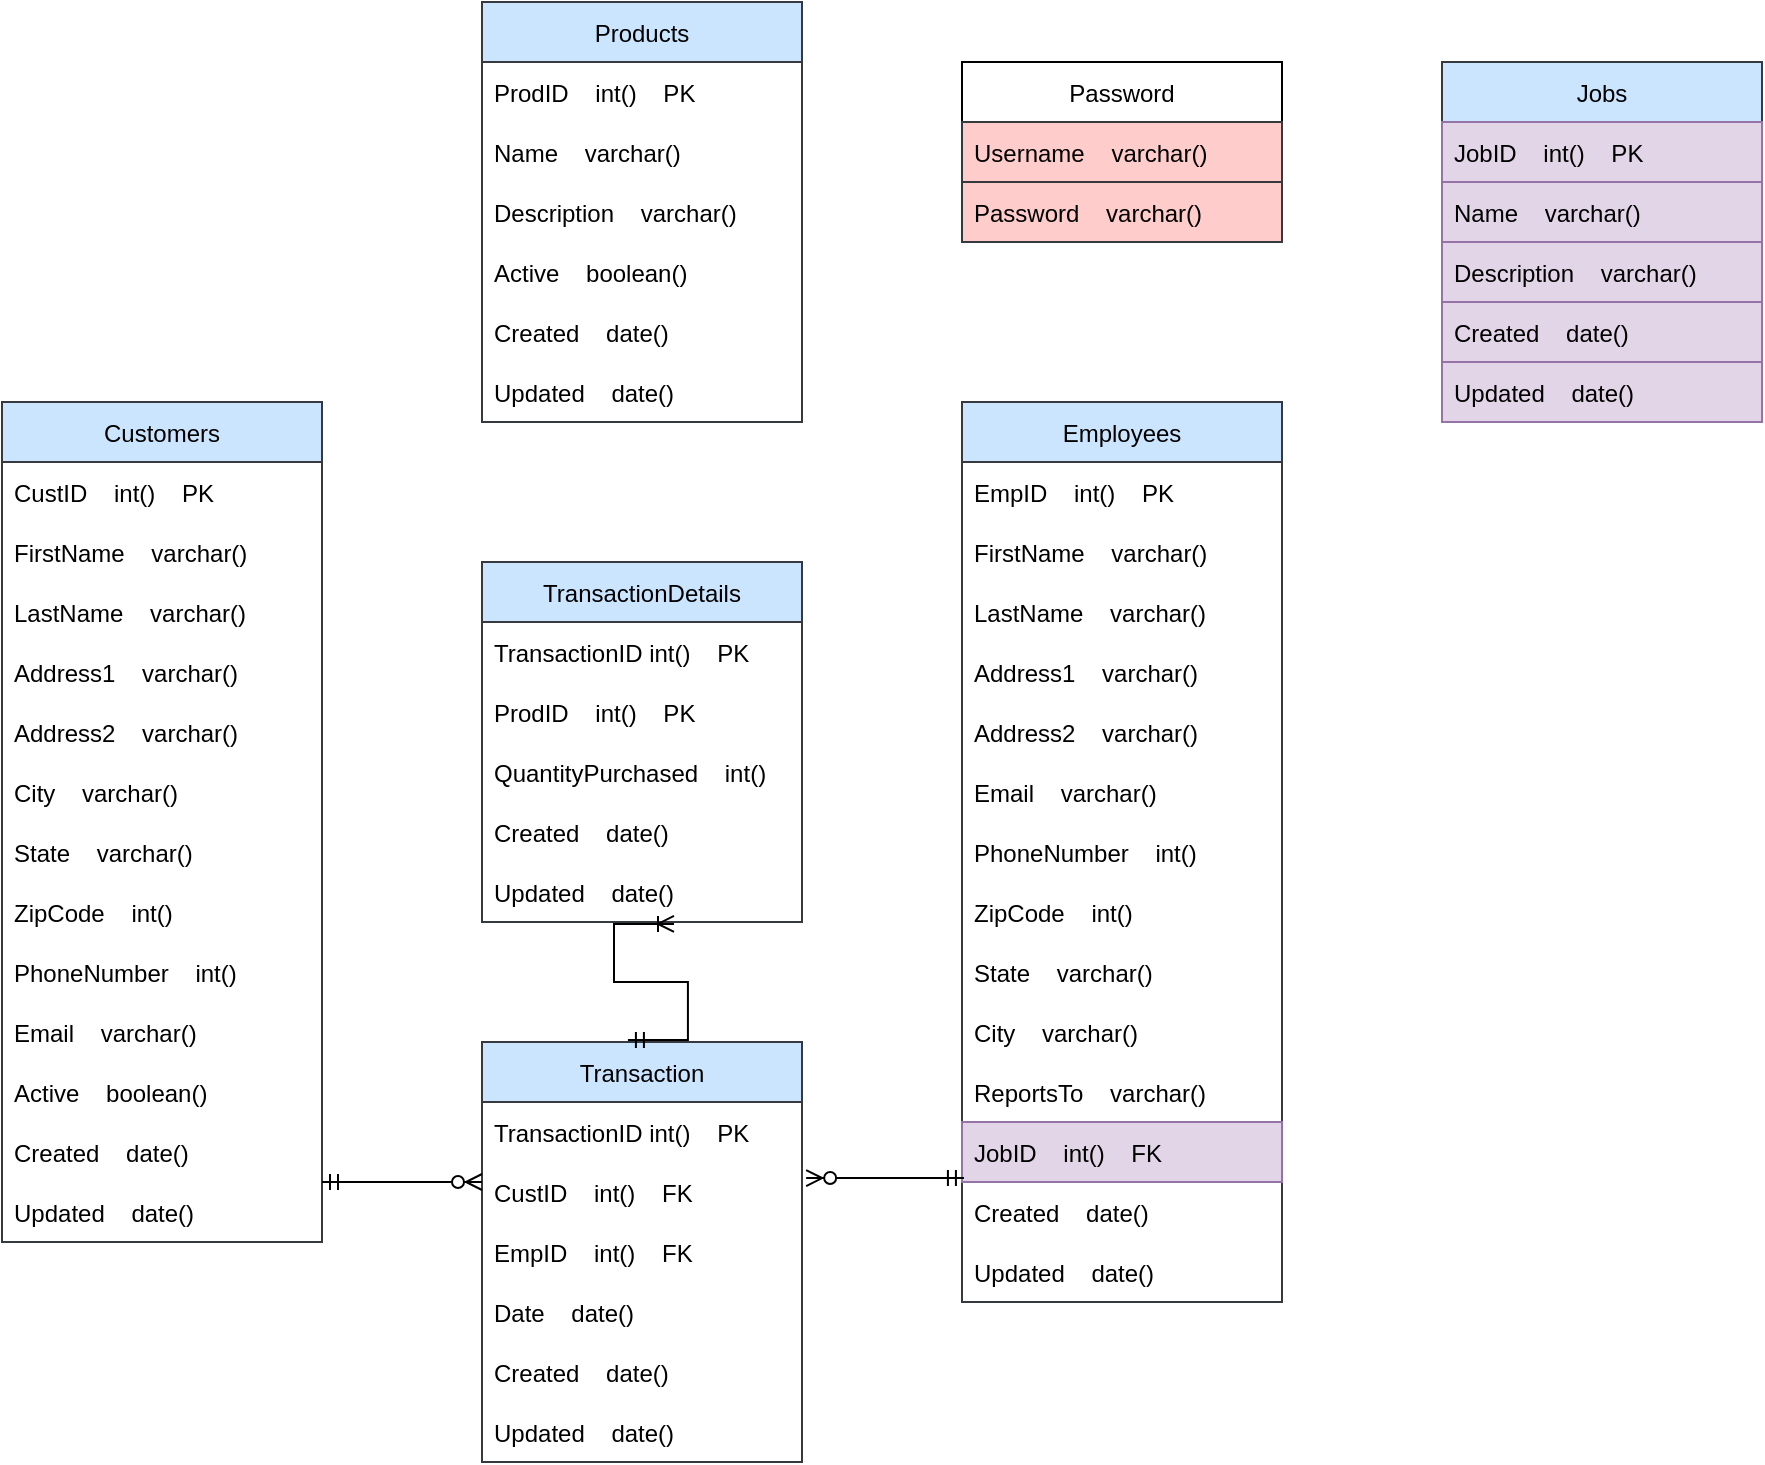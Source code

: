 <mxfile version="16.5.6" type="device"><diagram id="rMlZ7_zy6GZIsOg2Y4uC" name="Page-1"><mxGraphModel dx="806" dy="490" grid="1" gridSize="10" guides="1" tooltips="1" connect="1" arrows="1" fold="1" page="1" pageScale="1" pageWidth="850" pageHeight="1100" math="0" shadow="0"><root><mxCell id="0"/><mxCell id="1" parent="0"/><mxCell id="APjwMLMhHJ9pY5UR6AVc-1" value="Customers" style="swimlane;fontStyle=0;childLayout=stackLayout;horizontal=1;startSize=30;horizontalStack=0;resizeParent=1;resizeParentMax=0;resizeLast=0;collapsible=1;marginBottom=0;fillColor=#cce5ff;strokeColor=#36393d;" parent="1" vertex="1"><mxGeometry x="40" y="240" width="160" height="420" as="geometry"><mxRectangle x="340" y="190" width="90" height="30" as="alternateBounds"/></mxGeometry></mxCell><mxCell id="APjwMLMhHJ9pY5UR6AVc-2" value="CustID    int()    PK" style="text;strokeColor=none;fillColor=none;align=left;verticalAlign=middle;spacingLeft=4;spacingRight=4;overflow=hidden;points=[[0,0.5],[1,0.5]];portConstraint=eastwest;rotatable=0;" parent="APjwMLMhHJ9pY5UR6AVc-1" vertex="1"><mxGeometry y="30" width="160" height="30" as="geometry"/></mxCell><mxCell id="APjwMLMhHJ9pY5UR6AVc-3" value="FirstName    varchar()" style="text;strokeColor=none;fillColor=none;align=left;verticalAlign=middle;spacingLeft=4;spacingRight=4;overflow=hidden;points=[[0,0.5],[1,0.5]];portConstraint=eastwest;rotatable=0;" parent="APjwMLMhHJ9pY5UR6AVc-1" vertex="1"><mxGeometry y="60" width="160" height="30" as="geometry"/></mxCell><mxCell id="APjwMLMhHJ9pY5UR6AVc-4" value="LastName    varchar()" style="text;strokeColor=none;fillColor=none;align=left;verticalAlign=middle;spacingLeft=4;spacingRight=4;overflow=hidden;points=[[0,0.5],[1,0.5]];portConstraint=eastwest;rotatable=0;" parent="APjwMLMhHJ9pY5UR6AVc-1" vertex="1"><mxGeometry y="90" width="160" height="30" as="geometry"/></mxCell><mxCell id="APjwMLMhHJ9pY5UR6AVc-5" value="Address1    varchar()" style="text;strokeColor=none;fillColor=none;align=left;verticalAlign=middle;spacingLeft=4;spacingRight=4;overflow=hidden;points=[[0,0.5],[1,0.5]];portConstraint=eastwest;rotatable=0;" parent="APjwMLMhHJ9pY5UR6AVc-1" vertex="1"><mxGeometry y="120" width="160" height="30" as="geometry"/></mxCell><mxCell id="APjwMLMhHJ9pY5UR6AVc-58" value="Address2    varchar()" style="text;strokeColor=none;fillColor=none;align=left;verticalAlign=middle;spacingLeft=4;spacingRight=4;overflow=hidden;points=[[0,0.5],[1,0.5]];portConstraint=eastwest;rotatable=0;" parent="APjwMLMhHJ9pY5UR6AVc-1" vertex="1"><mxGeometry y="150" width="160" height="30" as="geometry"/></mxCell><mxCell id="APjwMLMhHJ9pY5UR6AVc-57" value="City    varchar()" style="text;strokeColor=none;fillColor=none;align=left;verticalAlign=middle;spacingLeft=4;spacingRight=4;overflow=hidden;points=[[0,0.5],[1,0.5]];portConstraint=eastwest;rotatable=0;" parent="APjwMLMhHJ9pY5UR6AVc-1" vertex="1"><mxGeometry y="180" width="160" height="30" as="geometry"/></mxCell><mxCell id="APjwMLMhHJ9pY5UR6AVc-56" value="State    varchar()" style="text;strokeColor=none;fillColor=none;align=left;verticalAlign=middle;spacingLeft=4;spacingRight=4;overflow=hidden;points=[[0,0.5],[1,0.5]];portConstraint=eastwest;rotatable=0;" parent="APjwMLMhHJ9pY5UR6AVc-1" vertex="1"><mxGeometry y="210" width="160" height="30" as="geometry"/></mxCell><mxCell id="APjwMLMhHJ9pY5UR6AVc-55" value="ZipCode    int()" style="text;strokeColor=none;fillColor=none;align=left;verticalAlign=middle;spacingLeft=4;spacingRight=4;overflow=hidden;points=[[0,0.5],[1,0.5]];portConstraint=eastwest;rotatable=0;" parent="APjwMLMhHJ9pY5UR6AVc-1" vertex="1"><mxGeometry y="240" width="160" height="30" as="geometry"/></mxCell><mxCell id="APjwMLMhHJ9pY5UR6AVc-7" value="PhoneNumber    int()" style="text;strokeColor=none;fillColor=none;align=left;verticalAlign=middle;spacingLeft=4;spacingRight=4;overflow=hidden;points=[[0,0.5],[1,0.5]];portConstraint=eastwest;rotatable=0;" parent="APjwMLMhHJ9pY5UR6AVc-1" vertex="1"><mxGeometry y="270" width="160" height="30" as="geometry"/></mxCell><mxCell id="APjwMLMhHJ9pY5UR6AVc-26" value="Email    varchar()" style="text;strokeColor=none;fillColor=none;align=left;verticalAlign=middle;spacingLeft=4;spacingRight=4;overflow=hidden;points=[[0,0.5],[1,0.5]];portConstraint=eastwest;rotatable=0;" parent="APjwMLMhHJ9pY5UR6AVc-1" vertex="1"><mxGeometry y="300" width="160" height="30" as="geometry"/></mxCell><mxCell id="APjwMLMhHJ9pY5UR6AVc-68" value="Active    boolean()" style="text;strokeColor=none;fillColor=none;align=left;verticalAlign=middle;spacingLeft=4;spacingRight=4;overflow=hidden;points=[[0,0.5],[1,0.5]];portConstraint=eastwest;rotatable=0;" parent="APjwMLMhHJ9pY5UR6AVc-1" vertex="1"><mxGeometry y="330" width="160" height="30" as="geometry"/></mxCell><mxCell id="APjwMLMhHJ9pY5UR6AVc-21" value="Created    date()" style="text;strokeColor=none;fillColor=none;align=left;verticalAlign=middle;spacingLeft=4;spacingRight=4;overflow=hidden;points=[[0,0.5],[1,0.5]];portConstraint=eastwest;rotatable=0;" parent="APjwMLMhHJ9pY5UR6AVc-1" vertex="1"><mxGeometry y="360" width="160" height="30" as="geometry"/></mxCell><mxCell id="APjwMLMhHJ9pY5UR6AVc-20" value="Updated    date()" style="text;strokeColor=none;fillColor=none;align=left;verticalAlign=middle;spacingLeft=4;spacingRight=4;overflow=hidden;points=[[0,0.5],[1,0.5]];portConstraint=eastwest;rotatable=0;" parent="APjwMLMhHJ9pY5UR6AVc-1" vertex="1"><mxGeometry y="390" width="160" height="30" as="geometry"/></mxCell><mxCell id="APjwMLMhHJ9pY5UR6AVc-8" value="Employees" style="swimlane;fontStyle=0;childLayout=stackLayout;horizontal=1;startSize=30;horizontalStack=0;resizeParent=1;resizeParentMax=0;resizeLast=0;collapsible=1;marginBottom=0;fillColor=#cce5ff;strokeColor=#36393d;" parent="1" vertex="1"><mxGeometry x="520" y="240" width="160" height="450" as="geometry"/></mxCell><mxCell id="APjwMLMhHJ9pY5UR6AVc-9" value="EmpID    int()    PK" style="text;strokeColor=none;fillColor=none;align=left;verticalAlign=middle;spacingLeft=4;spacingRight=4;overflow=hidden;points=[[0,0.5],[1,0.5]];portConstraint=eastwest;rotatable=0;" parent="APjwMLMhHJ9pY5UR6AVc-8" vertex="1"><mxGeometry y="30" width="160" height="30" as="geometry"/></mxCell><mxCell id="APjwMLMhHJ9pY5UR6AVc-59" value="FirstName    varchar()" style="text;strokeColor=none;fillColor=none;align=left;verticalAlign=middle;spacingLeft=4;spacingRight=4;overflow=hidden;points=[[0,0.5],[1,0.5]];portConstraint=eastwest;rotatable=0;" parent="APjwMLMhHJ9pY5UR6AVc-8" vertex="1"><mxGeometry y="60" width="160" height="30" as="geometry"/></mxCell><mxCell id="APjwMLMhHJ9pY5UR6AVc-60" value="LastName    varchar()" style="text;strokeColor=none;fillColor=none;align=left;verticalAlign=middle;spacingLeft=4;spacingRight=4;overflow=hidden;points=[[0,0.5],[1,0.5]];portConstraint=eastwest;rotatable=0;" parent="APjwMLMhHJ9pY5UR6AVc-8" vertex="1"><mxGeometry y="90" width="160" height="30" as="geometry"/></mxCell><mxCell id="APjwMLMhHJ9pY5UR6AVc-61" value="Address1    varchar()" style="text;strokeColor=none;fillColor=none;align=left;verticalAlign=middle;spacingLeft=4;spacingRight=4;overflow=hidden;points=[[0,0.5],[1,0.5]];portConstraint=eastwest;rotatable=0;" parent="APjwMLMhHJ9pY5UR6AVc-8" vertex="1"><mxGeometry y="120" width="160" height="30" as="geometry"/></mxCell><mxCell id="APjwMLMhHJ9pY5UR6AVc-62" value="Address2    varchar()" style="text;strokeColor=none;fillColor=none;align=left;verticalAlign=middle;spacingLeft=4;spacingRight=4;overflow=hidden;points=[[0,0.5],[1,0.5]];portConstraint=eastwest;rotatable=0;" parent="APjwMLMhHJ9pY5UR6AVc-8" vertex="1"><mxGeometry y="150" width="160" height="30" as="geometry"/></mxCell><mxCell id="APjwMLMhHJ9pY5UR6AVc-67" value="Email    varchar()" style="text;strokeColor=none;fillColor=none;align=left;verticalAlign=middle;spacingLeft=4;spacingRight=4;overflow=hidden;points=[[0,0.5],[1,0.5]];portConstraint=eastwest;rotatable=0;" parent="APjwMLMhHJ9pY5UR6AVc-8" vertex="1"><mxGeometry y="180" width="160" height="30" as="geometry"/></mxCell><mxCell id="APjwMLMhHJ9pY5UR6AVc-66" value="PhoneNumber    int()" style="text;strokeColor=none;fillColor=none;align=left;verticalAlign=middle;spacingLeft=4;spacingRight=4;overflow=hidden;points=[[0,0.5],[1,0.5]];portConstraint=eastwest;rotatable=0;" parent="APjwMLMhHJ9pY5UR6AVc-8" vertex="1"><mxGeometry y="210" width="160" height="30" as="geometry"/></mxCell><mxCell id="APjwMLMhHJ9pY5UR6AVc-65" value="ZipCode    int()" style="text;strokeColor=none;fillColor=none;align=left;verticalAlign=middle;spacingLeft=4;spacingRight=4;overflow=hidden;points=[[0,0.5],[1,0.5]];portConstraint=eastwest;rotatable=0;" parent="APjwMLMhHJ9pY5UR6AVc-8" vertex="1"><mxGeometry y="240" width="160" height="30" as="geometry"/></mxCell><mxCell id="APjwMLMhHJ9pY5UR6AVc-64" value="State    varchar()" style="text;strokeColor=none;fillColor=none;align=left;verticalAlign=middle;spacingLeft=4;spacingRight=4;overflow=hidden;points=[[0,0.5],[1,0.5]];portConstraint=eastwest;rotatable=0;" parent="APjwMLMhHJ9pY5UR6AVc-8" vertex="1"><mxGeometry y="270" width="160" height="30" as="geometry"/></mxCell><mxCell id="APjwMLMhHJ9pY5UR6AVc-63" value="City    varchar()" style="text;strokeColor=none;fillColor=none;align=left;verticalAlign=middle;spacingLeft=4;spacingRight=4;overflow=hidden;points=[[0,0.5],[1,0.5]];portConstraint=eastwest;rotatable=0;" parent="APjwMLMhHJ9pY5UR6AVc-8" vertex="1"><mxGeometry y="300" width="160" height="30" as="geometry"/></mxCell><mxCell id="APjwMLMhHJ9pY5UR6AVc-38" value="ReportsTo    varchar()" style="text;strokeColor=none;fillColor=none;align=left;verticalAlign=middle;spacingLeft=4;spacingRight=4;overflow=hidden;points=[[0,0.5],[1,0.5]];portConstraint=eastwest;rotatable=0;" parent="APjwMLMhHJ9pY5UR6AVc-8" vertex="1"><mxGeometry y="330" width="160" height="30" as="geometry"/></mxCell><mxCell id="APjwMLMhHJ9pY5UR6AVc-14" value="JobID    int()    FK" style="text;strokeColor=#9673a6;fillColor=#e1d5e7;align=left;verticalAlign=middle;spacingLeft=4;spacingRight=4;overflow=hidden;points=[[0,0.5],[1,0.5]];portConstraint=eastwest;rotatable=0;" parent="APjwMLMhHJ9pY5UR6AVc-8" vertex="1"><mxGeometry y="360" width="160" height="30" as="geometry"/></mxCell><mxCell id="APjwMLMhHJ9pY5UR6AVc-22" value="Created    date()" style="text;strokeColor=none;fillColor=none;align=left;verticalAlign=middle;spacingLeft=4;spacingRight=4;overflow=hidden;points=[[0,0.5],[1,0.5]];portConstraint=eastwest;rotatable=0;" parent="APjwMLMhHJ9pY5UR6AVc-8" vertex="1"><mxGeometry y="390" width="160" height="30" as="geometry"/></mxCell><mxCell id="APjwMLMhHJ9pY5UR6AVc-19" value="Updated    date()" style="text;strokeColor=none;fillColor=none;align=left;verticalAlign=middle;spacingLeft=4;spacingRight=4;overflow=hidden;points=[[0,0.5],[1,0.5]];portConstraint=eastwest;rotatable=0;" parent="APjwMLMhHJ9pY5UR6AVc-8" vertex="1"><mxGeometry y="420" width="160" height="30" as="geometry"/></mxCell><mxCell id="APjwMLMhHJ9pY5UR6AVc-15" value="Jobs" style="swimlane;fontStyle=0;childLayout=stackLayout;horizontal=1;startSize=30;horizontalStack=0;resizeParent=1;resizeParentMax=0;resizeLast=0;collapsible=1;marginBottom=0;fillColor=#cce5ff;strokeColor=#36393d;" parent="1" vertex="1"><mxGeometry x="760" y="70" width="160" height="180" as="geometry"/></mxCell><mxCell id="APjwMLMhHJ9pY5UR6AVc-16" value="JobID    int()    PK" style="text;strokeColor=#9673a6;fillColor=#e1d5e7;align=left;verticalAlign=middle;spacingLeft=4;spacingRight=4;overflow=hidden;points=[[0,0.5],[1,0.5]];portConstraint=eastwest;rotatable=0;" parent="APjwMLMhHJ9pY5UR6AVc-15" vertex="1"><mxGeometry y="30" width="160" height="30" as="geometry"/></mxCell><mxCell id="APjwMLMhHJ9pY5UR6AVc-17" value="Name    varchar()" style="text;strokeColor=#9673a6;fillColor=#e1d5e7;align=left;verticalAlign=middle;spacingLeft=4;spacingRight=4;overflow=hidden;points=[[0,0.5],[1,0.5]];portConstraint=eastwest;rotatable=0;" parent="APjwMLMhHJ9pY5UR6AVc-15" vertex="1"><mxGeometry y="60" width="160" height="30" as="geometry"/></mxCell><mxCell id="APjwMLMhHJ9pY5UR6AVc-18" value="Description    varchar()" style="text;strokeColor=#9673a6;fillColor=#e1d5e7;align=left;verticalAlign=middle;spacingLeft=4;spacingRight=4;overflow=hidden;points=[[0,0.5],[1,0.5]];portConstraint=eastwest;rotatable=0;" parent="APjwMLMhHJ9pY5UR6AVc-15" vertex="1"><mxGeometry y="90" width="160" height="30" as="geometry"/></mxCell><mxCell id="APjwMLMhHJ9pY5UR6AVc-25" value="Created    date()" style="text;strokeColor=#9673a6;fillColor=#e1d5e7;align=left;verticalAlign=middle;spacingLeft=4;spacingRight=4;overflow=hidden;points=[[0,0.5],[1,0.5]];portConstraint=eastwest;rotatable=0;" parent="APjwMLMhHJ9pY5UR6AVc-15" vertex="1"><mxGeometry y="120" width="160" height="30" as="geometry"/></mxCell><mxCell id="APjwMLMhHJ9pY5UR6AVc-24" value="Updated    date()" style="text;strokeColor=#9673a6;fillColor=#e1d5e7;align=left;verticalAlign=middle;spacingLeft=4;spacingRight=4;overflow=hidden;points=[[0,0.5],[1,0.5]];portConstraint=eastwest;rotatable=0;" parent="APjwMLMhHJ9pY5UR6AVc-15" vertex="1"><mxGeometry y="150" width="160" height="30" as="geometry"/></mxCell><mxCell id="APjwMLMhHJ9pY5UR6AVc-28" value="Products" style="swimlane;fontStyle=0;childLayout=stackLayout;horizontal=1;startSize=30;horizontalStack=0;resizeParent=1;resizeParentMax=0;resizeLast=0;collapsible=1;marginBottom=0;fillColor=#cce5ff;strokeColor=#36393d;" parent="1" vertex="1"><mxGeometry x="280" y="40" width="160" height="210" as="geometry"/></mxCell><mxCell id="APjwMLMhHJ9pY5UR6AVc-29" value="ProdID    int()    PK" style="text;strokeColor=none;fillColor=none;align=left;verticalAlign=middle;spacingLeft=4;spacingRight=4;overflow=hidden;points=[[0,0.5],[1,0.5]];portConstraint=eastwest;rotatable=0;" parent="APjwMLMhHJ9pY5UR6AVc-28" vertex="1"><mxGeometry y="30" width="160" height="30" as="geometry"/></mxCell><mxCell id="APjwMLMhHJ9pY5UR6AVc-30" value="Name    varchar()" style="text;strokeColor=none;fillColor=none;align=left;verticalAlign=middle;spacingLeft=4;spacingRight=4;overflow=hidden;points=[[0,0.5],[1,0.5]];portConstraint=eastwest;rotatable=0;" parent="APjwMLMhHJ9pY5UR6AVc-28" vertex="1"><mxGeometry y="60" width="160" height="30" as="geometry"/></mxCell><mxCell id="APjwMLMhHJ9pY5UR6AVc-31" value="Description    varchar()" style="text;strokeColor=none;fillColor=none;align=left;verticalAlign=middle;spacingLeft=4;spacingRight=4;overflow=hidden;points=[[0,0.5],[1,0.5]];portConstraint=eastwest;rotatable=0;" parent="APjwMLMhHJ9pY5UR6AVc-28" vertex="1"><mxGeometry y="90" width="160" height="30" as="geometry"/></mxCell><mxCell id="N6NJ3yfyRoU9ERcyE2IC-1" value="Active    boolean()" style="text;strokeColor=none;fillColor=none;align=left;verticalAlign=middle;spacingLeft=4;spacingRight=4;overflow=hidden;points=[[0,0.5],[1,0.5]];portConstraint=eastwest;rotatable=0;" vertex="1" parent="APjwMLMhHJ9pY5UR6AVc-28"><mxGeometry y="120" width="160" height="30" as="geometry"/></mxCell><mxCell id="APjwMLMhHJ9pY5UR6AVc-32" value="Created    date()" style="text;strokeColor=none;fillColor=none;align=left;verticalAlign=middle;spacingLeft=4;spacingRight=4;overflow=hidden;points=[[0,0.5],[1,0.5]];portConstraint=eastwest;rotatable=0;" parent="APjwMLMhHJ9pY5UR6AVc-28" vertex="1"><mxGeometry y="150" width="160" height="30" as="geometry"/></mxCell><mxCell id="APjwMLMhHJ9pY5UR6AVc-33" value="Updated    date()" style="text;strokeColor=none;fillColor=none;align=left;verticalAlign=middle;spacingLeft=4;spacingRight=4;overflow=hidden;points=[[0,0.5],[1,0.5]];portConstraint=eastwest;rotatable=0;" parent="APjwMLMhHJ9pY5UR6AVc-28" vertex="1"><mxGeometry y="180" width="160" height="30" as="geometry"/></mxCell><mxCell id="APjwMLMhHJ9pY5UR6AVc-34" value="Transaction" style="swimlane;fontStyle=0;childLayout=stackLayout;horizontal=1;startSize=30;horizontalStack=0;resizeParent=1;resizeParentMax=0;resizeLast=0;collapsible=1;marginBottom=0;fillColor=#cce5ff;strokeColor=#36393d;" parent="1" vertex="1"><mxGeometry x="280" y="560" width="160" height="210" as="geometry"/></mxCell><mxCell id="APjwMLMhHJ9pY5UR6AVc-78" value="TransactionID int()    PK" style="text;strokeColor=none;fillColor=none;align=left;verticalAlign=middle;spacingLeft=4;spacingRight=4;overflow=hidden;points=[[0,0.5],[1,0.5]];portConstraint=eastwest;rotatable=0;" parent="APjwMLMhHJ9pY5UR6AVc-34" vertex="1"><mxGeometry y="30" width="160" height="30" as="geometry"/></mxCell><mxCell id="APjwMLMhHJ9pY5UR6AVc-36" value="CustID    int()    FK" style="text;strokeColor=none;fillColor=none;align=left;verticalAlign=middle;spacingLeft=4;spacingRight=4;overflow=hidden;points=[[0,0.5],[1,0.5]];portConstraint=eastwest;rotatable=0;" parent="APjwMLMhHJ9pY5UR6AVc-34" vertex="1"><mxGeometry y="60" width="160" height="30" as="geometry"/></mxCell><mxCell id="APjwMLMhHJ9pY5UR6AVc-37" value="EmpID    int()    FK" style="text;strokeColor=none;fillColor=none;align=left;verticalAlign=middle;spacingLeft=4;spacingRight=4;overflow=hidden;points=[[0,0.5],[1,0.5]];portConstraint=eastwest;rotatable=0;" parent="APjwMLMhHJ9pY5UR6AVc-34" vertex="1"><mxGeometry y="90" width="160" height="30" as="geometry"/></mxCell><mxCell id="APjwMLMhHJ9pY5UR6AVc-54" value="Date    date()" style="text;strokeColor=none;fillColor=none;align=left;verticalAlign=middle;spacingLeft=4;spacingRight=4;overflow=hidden;points=[[0,0.5],[1,0.5]];portConstraint=eastwest;rotatable=0;" parent="APjwMLMhHJ9pY5UR6AVc-34" vertex="1"><mxGeometry y="120" width="160" height="30" as="geometry"/></mxCell><mxCell id="APjwMLMhHJ9pY5UR6AVc-53" value="Created    date()" style="text;strokeColor=none;fillColor=none;align=left;verticalAlign=middle;spacingLeft=4;spacingRight=4;overflow=hidden;points=[[0,0.5],[1,0.5]];portConstraint=eastwest;rotatable=0;" parent="APjwMLMhHJ9pY5UR6AVc-34" vertex="1"><mxGeometry y="150" width="160" height="30" as="geometry"/></mxCell><mxCell id="APjwMLMhHJ9pY5UR6AVc-52" value="Updated    date()" style="text;strokeColor=none;fillColor=none;align=left;verticalAlign=middle;spacingLeft=4;spacingRight=4;overflow=hidden;points=[[0,0.5],[1,0.5]];portConstraint=eastwest;rotatable=0;" parent="APjwMLMhHJ9pY5UR6AVc-34" vertex="1"><mxGeometry y="180" width="160" height="30" as="geometry"/></mxCell><mxCell id="APjwMLMhHJ9pY5UR6AVc-74" value="TransactionDetails" style="swimlane;fontStyle=0;childLayout=stackLayout;horizontal=1;startSize=30;horizontalStack=0;resizeParent=1;resizeParentMax=0;resizeLast=0;collapsible=1;marginBottom=0;fillColor=#cce5ff;strokeColor=#36393d;" parent="1" vertex="1"><mxGeometry x="280" y="320" width="160" height="180" as="geometry"/></mxCell><mxCell id="APjwMLMhHJ9pY5UR6AVc-35" value="TransactionID int()    PK" style="text;strokeColor=none;fillColor=none;align=left;verticalAlign=middle;spacingLeft=4;spacingRight=4;overflow=hidden;points=[[0,0.5],[1,0.5]];portConstraint=eastwest;rotatable=0;" parent="APjwMLMhHJ9pY5UR6AVc-74" vertex="1"><mxGeometry y="30" width="160" height="30" as="geometry"/></mxCell><mxCell id="APjwMLMhHJ9pY5UR6AVc-73" value="ProdID    int()    PK" style="text;strokeColor=none;fillColor=none;align=left;verticalAlign=middle;spacingLeft=4;spacingRight=4;overflow=hidden;points=[[0,0.5],[1,0.5]];portConstraint=eastwest;rotatable=0;" parent="APjwMLMhHJ9pY5UR6AVc-74" vertex="1"><mxGeometry y="60" width="160" height="30" as="geometry"/></mxCell><mxCell id="APjwMLMhHJ9pY5UR6AVc-75" value="QuantityPurchased    int()" style="text;strokeColor=none;fillColor=none;align=left;verticalAlign=middle;spacingLeft=4;spacingRight=4;overflow=hidden;points=[[0,0.5],[1,0.5]];portConstraint=eastwest;rotatable=0;" parent="APjwMLMhHJ9pY5UR6AVc-74" vertex="1"><mxGeometry y="90" width="160" height="30" as="geometry"/></mxCell><mxCell id="APjwMLMhHJ9pY5UR6AVc-77" value="Created    date()" style="text;strokeColor=none;fillColor=none;align=left;verticalAlign=middle;spacingLeft=4;spacingRight=4;overflow=hidden;points=[[0,0.5],[1,0.5]];portConstraint=eastwest;rotatable=0;" parent="APjwMLMhHJ9pY5UR6AVc-74" vertex="1"><mxGeometry y="120" width="160" height="30" as="geometry"/></mxCell><mxCell id="APjwMLMhHJ9pY5UR6AVc-79" value="Updated    date()" style="text;strokeColor=none;fillColor=none;align=left;verticalAlign=middle;spacingLeft=4;spacingRight=4;overflow=hidden;points=[[0,0.5],[1,0.5]];portConstraint=eastwest;rotatable=0;" parent="APjwMLMhHJ9pY5UR6AVc-74" vertex="1"><mxGeometry y="150" width="160" height="30" as="geometry"/></mxCell><mxCell id="N6NJ3yfyRoU9ERcyE2IC-2" value="Password" style="swimlane;fontStyle=0;childLayout=stackLayout;horizontal=1;startSize=30;horizontalStack=0;resizeParent=1;resizeParentMax=0;resizeLast=0;collapsible=1;marginBottom=0;" vertex="1" parent="1"><mxGeometry x="520" y="70" width="160" height="90" as="geometry"/></mxCell><mxCell id="APjwMLMhHJ9pY5UR6AVc-72" value="Username    varchar()" style="text;strokeColor=#36393d;fillColor=#ffcccc;align=left;verticalAlign=middle;spacingLeft=4;spacingRight=4;overflow=hidden;points=[[0,0.5],[1,0.5]];portConstraint=eastwest;rotatable=0;" parent="N6NJ3yfyRoU9ERcyE2IC-2" vertex="1"><mxGeometry y="30" width="160" height="30" as="geometry"/></mxCell><mxCell id="APjwMLMhHJ9pY5UR6AVc-71" value="Password    varchar()" style="text;strokeColor=#36393d;fillColor=#ffcccc;align=left;verticalAlign=middle;spacingLeft=4;spacingRight=4;overflow=hidden;points=[[0,0.5],[1,0.5]];portConstraint=eastwest;rotatable=0;" parent="N6NJ3yfyRoU9ERcyE2IC-2" vertex="1"><mxGeometry y="60" width="160" height="30" as="geometry"/></mxCell><mxCell id="N6NJ3yfyRoU9ERcyE2IC-11" value="" style="edgeStyle=entityRelationEdgeStyle;fontSize=12;html=1;endArrow=ERzeroToMany;startArrow=ERmandOne;rounded=0;" edge="1" parent="1"><mxGeometry width="100" height="100" relative="1" as="geometry"><mxPoint x="200" y="630" as="sourcePoint"/><mxPoint x="280" y="630" as="targetPoint"/></mxGeometry></mxCell><mxCell id="N6NJ3yfyRoU9ERcyE2IC-15" value="" style="edgeStyle=entityRelationEdgeStyle;fontSize=12;html=1;endArrow=ERzeroToMany;startArrow=ERmandOne;rounded=0;entryX=1.013;entryY=0.267;entryDx=0;entryDy=0;entryPerimeter=0;exitX=0.006;exitY=-0.067;exitDx=0;exitDy=0;exitPerimeter=0;" edge="1" parent="1" source="APjwMLMhHJ9pY5UR6AVc-22" target="APjwMLMhHJ9pY5UR6AVc-36"><mxGeometry width="100" height="100" relative="1" as="geometry"><mxPoint x="660" y="760" as="sourcePoint"/><mxPoint x="760" y="660" as="targetPoint"/></mxGeometry></mxCell><mxCell id="N6NJ3yfyRoU9ERcyE2IC-16" value="" style="edgeStyle=entityRelationEdgeStyle;fontSize=12;html=1;endArrow=ERoneToMany;startArrow=ERmandOne;rounded=0;exitX=0.456;exitY=-0.005;exitDx=0;exitDy=0;exitPerimeter=0;entryX=0.6;entryY=1.033;entryDx=0;entryDy=0;entryPerimeter=0;" edge="1" parent="1" source="APjwMLMhHJ9pY5UR6AVc-34" target="APjwMLMhHJ9pY5UR6AVc-79"><mxGeometry width="100" height="100" relative="1" as="geometry"><mxPoint x="440" y="490" as="sourcePoint"/><mxPoint x="540" y="390" as="targetPoint"/></mxGeometry></mxCell></root></mxGraphModel></diagram></mxfile>